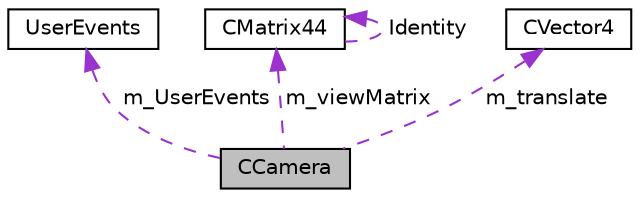 digraph "CCamera"
{
  edge [fontname="Helvetica",fontsize="10",labelfontname="Helvetica",labelfontsize="10"];
  node [fontname="Helvetica",fontsize="10",shape=record];
  Node1 [label="CCamera",height=0.2,width=0.4,color="black", fillcolor="grey75", style="filled" fontcolor="black"];
  Node2 -> Node1 [dir="back",color="darkorchid3",fontsize="10",style="dashed",label=" m_UserEvents" ,fontname="Helvetica"];
  Node2 [label="UserEvents",height=0.2,width=0.4,color="black", fillcolor="white", style="filled",URL="$struct_user_events.html"];
  Node3 -> Node1 [dir="back",color="darkorchid3",fontsize="10",style="dashed",label=" m_viewMatrix" ,fontname="Helvetica"];
  Node3 [label="CMatrix44",height=0.2,width=0.4,color="black", fillcolor="white", style="filled",URL="$class_c_matrix44.html",tooltip="[SmrCoreMath] define float 4*4 Matrix"];
  Node3 -> Node3 [dir="back",color="darkorchid3",fontsize="10",style="dashed",label=" Identity" ,fontname="Helvetica"];
  Node4 -> Node1 [dir="back",color="darkorchid3",fontsize="10",style="dashed",label=" m_translate" ,fontname="Helvetica"];
  Node4 [label="CVector4",height=0.2,width=0.4,color="black", fillcolor="white", style="filled",URL="$class_c_vector4.html"];
}
